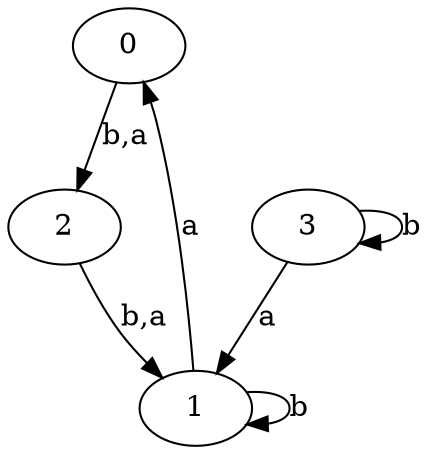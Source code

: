 digraph {
 ranksep=0.5;
 d2tdocpreamble = "\usetikzlibrary{automata}";
 d2tfigpreamble = "\tikzstyle{every state}= [ draw=blue!50,very thick,fill=blue!20]  \tikzstyle{auto}= [fill=white]";
 node [style="state"];
 edge [lblstyle="auto",topath="bend right", len=4  ]
  "0" [label="0",];
  "1" [label="1",style = "state, accepting"];
  "2" [label="2",style = "state, initial"];
  "3" [label="3",];
  "0" -> "2" [label="b,a"];
  "1" -> "0" [label="a"];
  "1" -> "1" [label="b",topath="loop above"];
  "2" -> "1" [label="b,a"];
  "3" -> "1" [label="a"];
  "3" -> "3" [label="b",topath="loop above"];
}